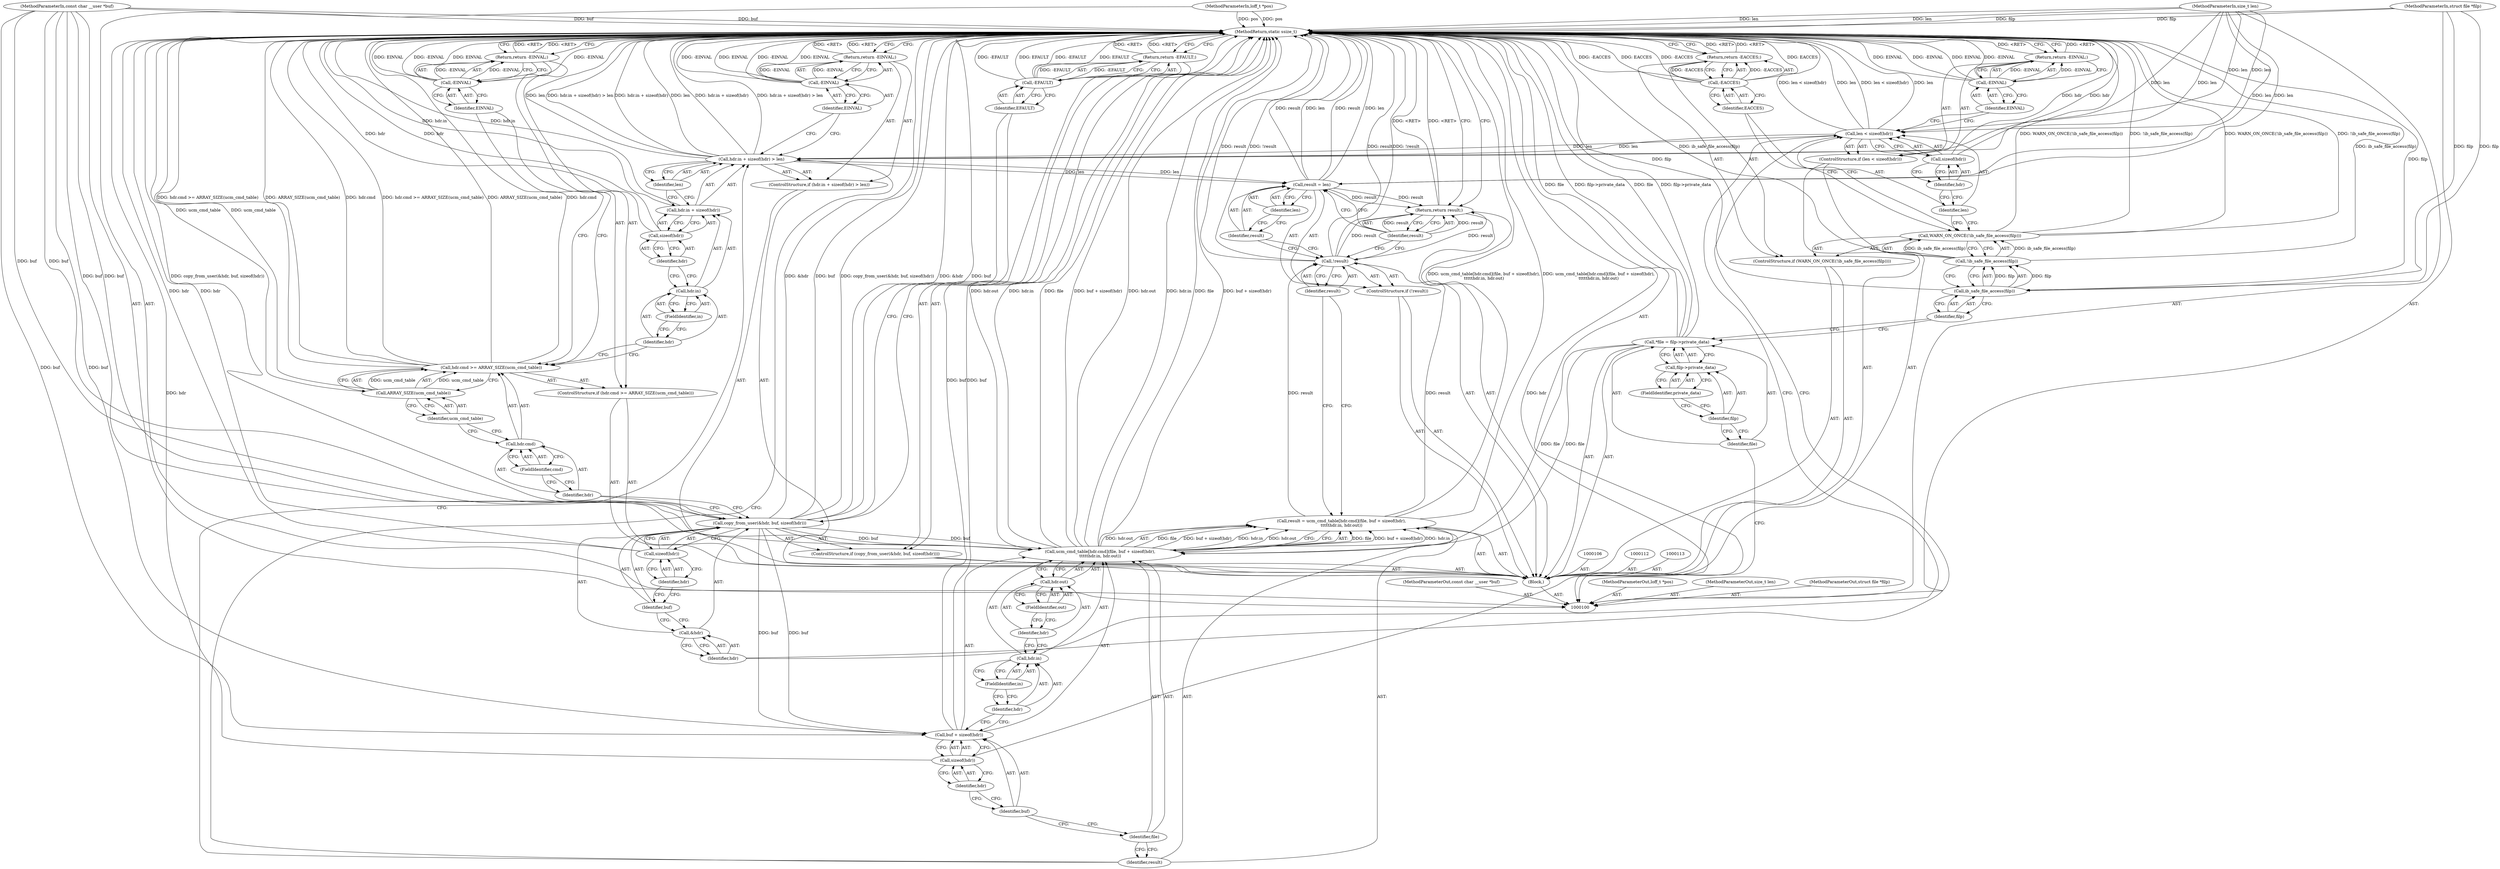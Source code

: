 digraph "0_linux_e6bd18f57aad1a2d1ef40e646d03ed0f2515c9e3" {
"1000184" [label="(MethodReturn,static ssize_t)"];
"1000101" [label="(MethodParameterIn,struct file *filp)"];
"1000272" [label="(MethodParameterOut,struct file *filp)"];
"1000102" [label="(MethodParameterIn,const char __user *buf)"];
"1000273" [label="(MethodParameterOut,const char __user *buf)"];
"1000125" [label="(Call,sizeof(hdr))"];
"1000126" [label="(Identifier,hdr)"];
"1000122" [label="(ControlStructure,if (len < sizeof(hdr)))"];
"1000123" [label="(Call,len < sizeof(hdr))"];
"1000124" [label="(Identifier,len)"];
"1000128" [label="(Call,-EINVAL)"];
"1000129" [label="(Identifier,EINVAL)"];
"1000127" [label="(Return,return -EINVAL;)"];
"1000130" [label="(ControlStructure,if (copy_from_user(&hdr, buf, sizeof(hdr))))"];
"1000132" [label="(Call,&hdr)"];
"1000133" [label="(Identifier,hdr)"];
"1000134" [label="(Identifier,buf)"];
"1000135" [label="(Call,sizeof(hdr))"];
"1000136" [label="(Identifier,hdr)"];
"1000131" [label="(Call,copy_from_user(&hdr, buf, sizeof(hdr)))"];
"1000139" [label="(Identifier,EFAULT)"];
"1000137" [label="(Return,return -EFAULT;)"];
"1000138" [label="(Call,-EFAULT)"];
"1000140" [label="(ControlStructure,if (hdr.cmd >= ARRAY_SIZE(ucm_cmd_table)))"];
"1000145" [label="(Call,ARRAY_SIZE(ucm_cmd_table))"];
"1000146" [label="(Identifier,ucm_cmd_table)"];
"1000141" [label="(Call,hdr.cmd >= ARRAY_SIZE(ucm_cmd_table))"];
"1000142" [label="(Call,hdr.cmd)"];
"1000143" [label="(Identifier,hdr)"];
"1000144" [label="(FieldIdentifier,cmd)"];
"1000149" [label="(Identifier,EINVAL)"];
"1000147" [label="(Return,return -EINVAL;)"];
"1000148" [label="(Call,-EINVAL)"];
"1000104" [label="(MethodParameterIn,loff_t *pos)"];
"1000275" [label="(MethodParameterOut,loff_t *pos)"];
"1000103" [label="(MethodParameterIn,size_t len)"];
"1000274" [label="(MethodParameterOut,size_t len)"];
"1000150" [label="(ControlStructure,if (hdr.in + sizeof(hdr) > len))"];
"1000156" [label="(Call,sizeof(hdr))"];
"1000157" [label="(Identifier,hdr)"];
"1000158" [label="(Identifier,len)"];
"1000151" [label="(Call,hdr.in + sizeof(hdr) > len)"];
"1000152" [label="(Call,hdr.in + sizeof(hdr))"];
"1000153" [label="(Call,hdr.in)"];
"1000154" [label="(Identifier,hdr)"];
"1000155" [label="(FieldIdentifier,in)"];
"1000161" [label="(Identifier,EINVAL)"];
"1000159" [label="(Return,return -EINVAL;)"];
"1000160" [label="(Call,-EINVAL)"];
"1000162" [label="(Call,result = ucm_cmd_table[hdr.cmd](file, buf + sizeof(hdr),\n\t\t\t\t\thdr.in, hdr.out))"];
"1000163" [label="(Identifier,result)"];
"1000164" [label="(Call,ucm_cmd_table[hdr.cmd](file, buf + sizeof(hdr),\n\t\t\t\t\thdr.in, hdr.out))"];
"1000165" [label="(Identifier,file)"];
"1000166" [label="(Call,buf + sizeof(hdr))"];
"1000167" [label="(Identifier,buf)"];
"1000168" [label="(Call,sizeof(hdr))"];
"1000169" [label="(Identifier,hdr)"];
"1000173" [label="(Call,hdr.out)"];
"1000174" [label="(Identifier,hdr)"];
"1000175" [label="(FieldIdentifier,out)"];
"1000170" [label="(Call,hdr.in)"];
"1000171" [label="(Identifier,hdr)"];
"1000172" [label="(FieldIdentifier,in)"];
"1000176" [label="(ControlStructure,if (!result))"];
"1000177" [label="(Call,!result)"];
"1000178" [label="(Identifier,result)"];
"1000181" [label="(Identifier,len)"];
"1000179" [label="(Call,result = len)"];
"1000180" [label="(Identifier,result)"];
"1000182" [label="(Return,return result;)"];
"1000183" [label="(Identifier,result)"];
"1000105" [label="(Block,)"];
"1000107" [label="(Call,*file = filp->private_data)"];
"1000108" [label="(Identifier,file)"];
"1000109" [label="(Call,filp->private_data)"];
"1000110" [label="(Identifier,filp)"];
"1000111" [label="(FieldIdentifier,private_data)"];
"1000114" [label="(ControlStructure,if (WARN_ON_ONCE(!ib_safe_file_access(filp))))"];
"1000116" [label="(Call,!ib_safe_file_access(filp))"];
"1000117" [label="(Call,ib_safe_file_access(filp))"];
"1000118" [label="(Identifier,filp)"];
"1000115" [label="(Call,WARN_ON_ONCE(!ib_safe_file_access(filp)))"];
"1000121" [label="(Identifier,EACCES)"];
"1000119" [label="(Return,return -EACCES;)"];
"1000120" [label="(Call,-EACCES)"];
"1000184" -> "1000100"  [label="AST: "];
"1000184" -> "1000119"  [label="CFG: "];
"1000184" -> "1000127"  [label="CFG: "];
"1000184" -> "1000137"  [label="CFG: "];
"1000184" -> "1000147"  [label="CFG: "];
"1000184" -> "1000159"  [label="CFG: "];
"1000184" -> "1000182"  [label="CFG: "];
"1000127" -> "1000184"  [label="DDG: <RET>"];
"1000147" -> "1000184"  [label="DDG: <RET>"];
"1000141" -> "1000184"  [label="DDG: hdr.cmd"];
"1000141" -> "1000184"  [label="DDG: hdr.cmd >= ARRAY_SIZE(ucm_cmd_table)"];
"1000141" -> "1000184"  [label="DDG: ARRAY_SIZE(ucm_cmd_table)"];
"1000107" -> "1000184"  [label="DDG: file"];
"1000107" -> "1000184"  [label="DDG: filp->private_data"];
"1000168" -> "1000184"  [label="DDG: hdr"];
"1000156" -> "1000184"  [label="DDG: hdr"];
"1000160" -> "1000184"  [label="DDG: -EINVAL"];
"1000160" -> "1000184"  [label="DDG: EINVAL"];
"1000179" -> "1000184"  [label="DDG: len"];
"1000179" -> "1000184"  [label="DDG: result"];
"1000152" -> "1000184"  [label="DDG: hdr.in"];
"1000117" -> "1000184"  [label="DDG: filp"];
"1000102" -> "1000184"  [label="DDG: buf"];
"1000177" -> "1000184"  [label="DDG: result"];
"1000177" -> "1000184"  [label="DDG: !result"];
"1000116" -> "1000184"  [label="DDG: ib_safe_file_access(filp)"];
"1000162" -> "1000184"  [label="DDG: ucm_cmd_table[hdr.cmd](file, buf + sizeof(hdr),\n\t\t\t\t\thdr.in, hdr.out)"];
"1000125" -> "1000184"  [label="DDG: hdr"];
"1000151" -> "1000184"  [label="DDG: hdr.in + sizeof(hdr) > len"];
"1000151" -> "1000184"  [label="DDG: hdr.in + sizeof(hdr)"];
"1000151" -> "1000184"  [label="DDG: len"];
"1000104" -> "1000184"  [label="DDG: pos"];
"1000123" -> "1000184"  [label="DDG: len < sizeof(hdr)"];
"1000123" -> "1000184"  [label="DDG: len"];
"1000131" -> "1000184"  [label="DDG: &hdr"];
"1000131" -> "1000184"  [label="DDG: buf"];
"1000131" -> "1000184"  [label="DDG: copy_from_user(&hdr, buf, sizeof(hdr))"];
"1000138" -> "1000184"  [label="DDG: EFAULT"];
"1000138" -> "1000184"  [label="DDG: -EFAULT"];
"1000164" -> "1000184"  [label="DDG: buf + sizeof(hdr)"];
"1000164" -> "1000184"  [label="DDG: hdr.out"];
"1000164" -> "1000184"  [label="DDG: hdr.in"];
"1000164" -> "1000184"  [label="DDG: file"];
"1000128" -> "1000184"  [label="DDG: EINVAL"];
"1000128" -> "1000184"  [label="DDG: -EINVAL"];
"1000166" -> "1000184"  [label="DDG: buf"];
"1000103" -> "1000184"  [label="DDG: len"];
"1000115" -> "1000184"  [label="DDG: WARN_ON_ONCE(!ib_safe_file_access(filp))"];
"1000115" -> "1000184"  [label="DDG: !ib_safe_file_access(filp)"];
"1000120" -> "1000184"  [label="DDG: EACCES"];
"1000120" -> "1000184"  [label="DDG: -EACCES"];
"1000148" -> "1000184"  [label="DDG: EINVAL"];
"1000148" -> "1000184"  [label="DDG: -EINVAL"];
"1000101" -> "1000184"  [label="DDG: filp"];
"1000135" -> "1000184"  [label="DDG: hdr"];
"1000145" -> "1000184"  [label="DDG: ucm_cmd_table"];
"1000119" -> "1000184"  [label="DDG: <RET>"];
"1000137" -> "1000184"  [label="DDG: <RET>"];
"1000159" -> "1000184"  [label="DDG: <RET>"];
"1000182" -> "1000184"  [label="DDG: <RET>"];
"1000101" -> "1000100"  [label="AST: "];
"1000101" -> "1000184"  [label="DDG: filp"];
"1000101" -> "1000117"  [label="DDG: filp"];
"1000272" -> "1000100"  [label="AST: "];
"1000102" -> "1000100"  [label="AST: "];
"1000102" -> "1000184"  [label="DDG: buf"];
"1000102" -> "1000131"  [label="DDG: buf"];
"1000102" -> "1000164"  [label="DDG: buf"];
"1000102" -> "1000166"  [label="DDG: buf"];
"1000273" -> "1000100"  [label="AST: "];
"1000125" -> "1000123"  [label="AST: "];
"1000125" -> "1000126"  [label="CFG: "];
"1000126" -> "1000125"  [label="AST: "];
"1000123" -> "1000125"  [label="CFG: "];
"1000125" -> "1000184"  [label="DDG: hdr"];
"1000126" -> "1000125"  [label="AST: "];
"1000126" -> "1000124"  [label="CFG: "];
"1000125" -> "1000126"  [label="CFG: "];
"1000122" -> "1000105"  [label="AST: "];
"1000123" -> "1000122"  [label="AST: "];
"1000127" -> "1000122"  [label="AST: "];
"1000123" -> "1000122"  [label="AST: "];
"1000123" -> "1000125"  [label="CFG: "];
"1000124" -> "1000123"  [label="AST: "];
"1000125" -> "1000123"  [label="AST: "];
"1000129" -> "1000123"  [label="CFG: "];
"1000133" -> "1000123"  [label="CFG: "];
"1000123" -> "1000184"  [label="DDG: len < sizeof(hdr)"];
"1000123" -> "1000184"  [label="DDG: len"];
"1000103" -> "1000123"  [label="DDG: len"];
"1000123" -> "1000151"  [label="DDG: len"];
"1000124" -> "1000123"  [label="AST: "];
"1000124" -> "1000115"  [label="CFG: "];
"1000126" -> "1000124"  [label="CFG: "];
"1000128" -> "1000127"  [label="AST: "];
"1000128" -> "1000129"  [label="CFG: "];
"1000129" -> "1000128"  [label="AST: "];
"1000127" -> "1000128"  [label="CFG: "];
"1000128" -> "1000184"  [label="DDG: EINVAL"];
"1000128" -> "1000184"  [label="DDG: -EINVAL"];
"1000128" -> "1000127"  [label="DDG: -EINVAL"];
"1000129" -> "1000128"  [label="AST: "];
"1000129" -> "1000123"  [label="CFG: "];
"1000128" -> "1000129"  [label="CFG: "];
"1000127" -> "1000122"  [label="AST: "];
"1000127" -> "1000128"  [label="CFG: "];
"1000128" -> "1000127"  [label="AST: "];
"1000184" -> "1000127"  [label="CFG: "];
"1000127" -> "1000184"  [label="DDG: <RET>"];
"1000128" -> "1000127"  [label="DDG: -EINVAL"];
"1000130" -> "1000105"  [label="AST: "];
"1000131" -> "1000130"  [label="AST: "];
"1000137" -> "1000130"  [label="AST: "];
"1000132" -> "1000131"  [label="AST: "];
"1000132" -> "1000133"  [label="CFG: "];
"1000133" -> "1000132"  [label="AST: "];
"1000134" -> "1000132"  [label="CFG: "];
"1000133" -> "1000132"  [label="AST: "];
"1000133" -> "1000123"  [label="CFG: "];
"1000132" -> "1000133"  [label="CFG: "];
"1000134" -> "1000131"  [label="AST: "];
"1000134" -> "1000132"  [label="CFG: "];
"1000136" -> "1000134"  [label="CFG: "];
"1000135" -> "1000131"  [label="AST: "];
"1000135" -> "1000136"  [label="CFG: "];
"1000136" -> "1000135"  [label="AST: "];
"1000131" -> "1000135"  [label="CFG: "];
"1000135" -> "1000184"  [label="DDG: hdr"];
"1000136" -> "1000135"  [label="AST: "];
"1000136" -> "1000134"  [label="CFG: "];
"1000135" -> "1000136"  [label="CFG: "];
"1000131" -> "1000130"  [label="AST: "];
"1000131" -> "1000135"  [label="CFG: "];
"1000132" -> "1000131"  [label="AST: "];
"1000134" -> "1000131"  [label="AST: "];
"1000135" -> "1000131"  [label="AST: "];
"1000139" -> "1000131"  [label="CFG: "];
"1000143" -> "1000131"  [label="CFG: "];
"1000131" -> "1000184"  [label="DDG: &hdr"];
"1000131" -> "1000184"  [label="DDG: buf"];
"1000131" -> "1000184"  [label="DDG: copy_from_user(&hdr, buf, sizeof(hdr))"];
"1000102" -> "1000131"  [label="DDG: buf"];
"1000131" -> "1000164"  [label="DDG: buf"];
"1000131" -> "1000166"  [label="DDG: buf"];
"1000139" -> "1000138"  [label="AST: "];
"1000139" -> "1000131"  [label="CFG: "];
"1000138" -> "1000139"  [label="CFG: "];
"1000137" -> "1000130"  [label="AST: "];
"1000137" -> "1000138"  [label="CFG: "];
"1000138" -> "1000137"  [label="AST: "];
"1000184" -> "1000137"  [label="CFG: "];
"1000137" -> "1000184"  [label="DDG: <RET>"];
"1000138" -> "1000137"  [label="DDG: -EFAULT"];
"1000138" -> "1000137"  [label="AST: "];
"1000138" -> "1000139"  [label="CFG: "];
"1000139" -> "1000138"  [label="AST: "];
"1000137" -> "1000138"  [label="CFG: "];
"1000138" -> "1000184"  [label="DDG: EFAULT"];
"1000138" -> "1000184"  [label="DDG: -EFAULT"];
"1000138" -> "1000137"  [label="DDG: -EFAULT"];
"1000140" -> "1000105"  [label="AST: "];
"1000141" -> "1000140"  [label="AST: "];
"1000147" -> "1000140"  [label="AST: "];
"1000145" -> "1000141"  [label="AST: "];
"1000145" -> "1000146"  [label="CFG: "];
"1000146" -> "1000145"  [label="AST: "];
"1000141" -> "1000145"  [label="CFG: "];
"1000145" -> "1000184"  [label="DDG: ucm_cmd_table"];
"1000145" -> "1000141"  [label="DDG: ucm_cmd_table"];
"1000146" -> "1000145"  [label="AST: "];
"1000146" -> "1000142"  [label="CFG: "];
"1000145" -> "1000146"  [label="CFG: "];
"1000141" -> "1000140"  [label="AST: "];
"1000141" -> "1000145"  [label="CFG: "];
"1000142" -> "1000141"  [label="AST: "];
"1000145" -> "1000141"  [label="AST: "];
"1000149" -> "1000141"  [label="CFG: "];
"1000154" -> "1000141"  [label="CFG: "];
"1000141" -> "1000184"  [label="DDG: hdr.cmd"];
"1000141" -> "1000184"  [label="DDG: hdr.cmd >= ARRAY_SIZE(ucm_cmd_table)"];
"1000141" -> "1000184"  [label="DDG: ARRAY_SIZE(ucm_cmd_table)"];
"1000145" -> "1000141"  [label="DDG: ucm_cmd_table"];
"1000142" -> "1000141"  [label="AST: "];
"1000142" -> "1000144"  [label="CFG: "];
"1000143" -> "1000142"  [label="AST: "];
"1000144" -> "1000142"  [label="AST: "];
"1000146" -> "1000142"  [label="CFG: "];
"1000143" -> "1000142"  [label="AST: "];
"1000143" -> "1000131"  [label="CFG: "];
"1000144" -> "1000143"  [label="CFG: "];
"1000144" -> "1000142"  [label="AST: "];
"1000144" -> "1000143"  [label="CFG: "];
"1000142" -> "1000144"  [label="CFG: "];
"1000149" -> "1000148"  [label="AST: "];
"1000149" -> "1000141"  [label="CFG: "];
"1000148" -> "1000149"  [label="CFG: "];
"1000147" -> "1000140"  [label="AST: "];
"1000147" -> "1000148"  [label="CFG: "];
"1000148" -> "1000147"  [label="AST: "];
"1000184" -> "1000147"  [label="CFG: "];
"1000147" -> "1000184"  [label="DDG: <RET>"];
"1000148" -> "1000147"  [label="DDG: -EINVAL"];
"1000148" -> "1000147"  [label="AST: "];
"1000148" -> "1000149"  [label="CFG: "];
"1000149" -> "1000148"  [label="AST: "];
"1000147" -> "1000148"  [label="CFG: "];
"1000148" -> "1000184"  [label="DDG: EINVAL"];
"1000148" -> "1000184"  [label="DDG: -EINVAL"];
"1000148" -> "1000147"  [label="DDG: -EINVAL"];
"1000104" -> "1000100"  [label="AST: "];
"1000104" -> "1000184"  [label="DDG: pos"];
"1000275" -> "1000100"  [label="AST: "];
"1000103" -> "1000100"  [label="AST: "];
"1000103" -> "1000184"  [label="DDG: len"];
"1000103" -> "1000123"  [label="DDG: len"];
"1000103" -> "1000151"  [label="DDG: len"];
"1000103" -> "1000179"  [label="DDG: len"];
"1000274" -> "1000100"  [label="AST: "];
"1000150" -> "1000105"  [label="AST: "];
"1000151" -> "1000150"  [label="AST: "];
"1000159" -> "1000150"  [label="AST: "];
"1000156" -> "1000152"  [label="AST: "];
"1000156" -> "1000157"  [label="CFG: "];
"1000157" -> "1000156"  [label="AST: "];
"1000152" -> "1000156"  [label="CFG: "];
"1000156" -> "1000184"  [label="DDG: hdr"];
"1000157" -> "1000156"  [label="AST: "];
"1000157" -> "1000153"  [label="CFG: "];
"1000156" -> "1000157"  [label="CFG: "];
"1000158" -> "1000151"  [label="AST: "];
"1000158" -> "1000152"  [label="CFG: "];
"1000151" -> "1000158"  [label="CFG: "];
"1000151" -> "1000150"  [label="AST: "];
"1000151" -> "1000158"  [label="CFG: "];
"1000152" -> "1000151"  [label="AST: "];
"1000158" -> "1000151"  [label="AST: "];
"1000161" -> "1000151"  [label="CFG: "];
"1000163" -> "1000151"  [label="CFG: "];
"1000151" -> "1000184"  [label="DDG: hdr.in + sizeof(hdr) > len"];
"1000151" -> "1000184"  [label="DDG: hdr.in + sizeof(hdr)"];
"1000151" -> "1000184"  [label="DDG: len"];
"1000123" -> "1000151"  [label="DDG: len"];
"1000103" -> "1000151"  [label="DDG: len"];
"1000151" -> "1000179"  [label="DDG: len"];
"1000152" -> "1000151"  [label="AST: "];
"1000152" -> "1000156"  [label="CFG: "];
"1000153" -> "1000152"  [label="AST: "];
"1000156" -> "1000152"  [label="AST: "];
"1000158" -> "1000152"  [label="CFG: "];
"1000152" -> "1000184"  [label="DDG: hdr.in"];
"1000153" -> "1000152"  [label="AST: "];
"1000153" -> "1000155"  [label="CFG: "];
"1000154" -> "1000153"  [label="AST: "];
"1000155" -> "1000153"  [label="AST: "];
"1000157" -> "1000153"  [label="CFG: "];
"1000154" -> "1000153"  [label="AST: "];
"1000154" -> "1000141"  [label="CFG: "];
"1000155" -> "1000154"  [label="CFG: "];
"1000155" -> "1000153"  [label="AST: "];
"1000155" -> "1000154"  [label="CFG: "];
"1000153" -> "1000155"  [label="CFG: "];
"1000161" -> "1000160"  [label="AST: "];
"1000161" -> "1000151"  [label="CFG: "];
"1000160" -> "1000161"  [label="CFG: "];
"1000159" -> "1000150"  [label="AST: "];
"1000159" -> "1000160"  [label="CFG: "];
"1000160" -> "1000159"  [label="AST: "];
"1000184" -> "1000159"  [label="CFG: "];
"1000159" -> "1000184"  [label="DDG: <RET>"];
"1000160" -> "1000159"  [label="DDG: -EINVAL"];
"1000160" -> "1000159"  [label="AST: "];
"1000160" -> "1000161"  [label="CFG: "];
"1000161" -> "1000160"  [label="AST: "];
"1000159" -> "1000160"  [label="CFG: "];
"1000160" -> "1000184"  [label="DDG: -EINVAL"];
"1000160" -> "1000184"  [label="DDG: EINVAL"];
"1000160" -> "1000159"  [label="DDG: -EINVAL"];
"1000162" -> "1000105"  [label="AST: "];
"1000162" -> "1000164"  [label="CFG: "];
"1000163" -> "1000162"  [label="AST: "];
"1000164" -> "1000162"  [label="AST: "];
"1000178" -> "1000162"  [label="CFG: "];
"1000162" -> "1000184"  [label="DDG: ucm_cmd_table[hdr.cmd](file, buf + sizeof(hdr),\n\t\t\t\t\thdr.in, hdr.out)"];
"1000164" -> "1000162"  [label="DDG: file"];
"1000164" -> "1000162"  [label="DDG: buf + sizeof(hdr)"];
"1000164" -> "1000162"  [label="DDG: hdr.in"];
"1000164" -> "1000162"  [label="DDG: hdr.out"];
"1000162" -> "1000177"  [label="DDG: result"];
"1000163" -> "1000162"  [label="AST: "];
"1000163" -> "1000151"  [label="CFG: "];
"1000165" -> "1000163"  [label="CFG: "];
"1000164" -> "1000162"  [label="AST: "];
"1000164" -> "1000173"  [label="CFG: "];
"1000165" -> "1000164"  [label="AST: "];
"1000166" -> "1000164"  [label="AST: "];
"1000170" -> "1000164"  [label="AST: "];
"1000173" -> "1000164"  [label="AST: "];
"1000162" -> "1000164"  [label="CFG: "];
"1000164" -> "1000184"  [label="DDG: buf + sizeof(hdr)"];
"1000164" -> "1000184"  [label="DDG: hdr.out"];
"1000164" -> "1000184"  [label="DDG: hdr.in"];
"1000164" -> "1000184"  [label="DDG: file"];
"1000164" -> "1000162"  [label="DDG: file"];
"1000164" -> "1000162"  [label="DDG: buf + sizeof(hdr)"];
"1000164" -> "1000162"  [label="DDG: hdr.in"];
"1000164" -> "1000162"  [label="DDG: hdr.out"];
"1000107" -> "1000164"  [label="DDG: file"];
"1000131" -> "1000164"  [label="DDG: buf"];
"1000102" -> "1000164"  [label="DDG: buf"];
"1000165" -> "1000164"  [label="AST: "];
"1000165" -> "1000163"  [label="CFG: "];
"1000167" -> "1000165"  [label="CFG: "];
"1000166" -> "1000164"  [label="AST: "];
"1000166" -> "1000168"  [label="CFG: "];
"1000167" -> "1000166"  [label="AST: "];
"1000168" -> "1000166"  [label="AST: "];
"1000171" -> "1000166"  [label="CFG: "];
"1000166" -> "1000184"  [label="DDG: buf"];
"1000131" -> "1000166"  [label="DDG: buf"];
"1000102" -> "1000166"  [label="DDG: buf"];
"1000167" -> "1000166"  [label="AST: "];
"1000167" -> "1000165"  [label="CFG: "];
"1000169" -> "1000167"  [label="CFG: "];
"1000168" -> "1000166"  [label="AST: "];
"1000168" -> "1000169"  [label="CFG: "];
"1000169" -> "1000168"  [label="AST: "];
"1000166" -> "1000168"  [label="CFG: "];
"1000168" -> "1000184"  [label="DDG: hdr"];
"1000169" -> "1000168"  [label="AST: "];
"1000169" -> "1000167"  [label="CFG: "];
"1000168" -> "1000169"  [label="CFG: "];
"1000173" -> "1000164"  [label="AST: "];
"1000173" -> "1000175"  [label="CFG: "];
"1000174" -> "1000173"  [label="AST: "];
"1000175" -> "1000173"  [label="AST: "];
"1000164" -> "1000173"  [label="CFG: "];
"1000174" -> "1000173"  [label="AST: "];
"1000174" -> "1000170"  [label="CFG: "];
"1000175" -> "1000174"  [label="CFG: "];
"1000175" -> "1000173"  [label="AST: "];
"1000175" -> "1000174"  [label="CFG: "];
"1000173" -> "1000175"  [label="CFG: "];
"1000170" -> "1000164"  [label="AST: "];
"1000170" -> "1000172"  [label="CFG: "];
"1000171" -> "1000170"  [label="AST: "];
"1000172" -> "1000170"  [label="AST: "];
"1000174" -> "1000170"  [label="CFG: "];
"1000171" -> "1000170"  [label="AST: "];
"1000171" -> "1000166"  [label="CFG: "];
"1000172" -> "1000171"  [label="CFG: "];
"1000172" -> "1000170"  [label="AST: "];
"1000172" -> "1000171"  [label="CFG: "];
"1000170" -> "1000172"  [label="CFG: "];
"1000176" -> "1000105"  [label="AST: "];
"1000177" -> "1000176"  [label="AST: "];
"1000179" -> "1000176"  [label="AST: "];
"1000177" -> "1000176"  [label="AST: "];
"1000177" -> "1000178"  [label="CFG: "];
"1000178" -> "1000177"  [label="AST: "];
"1000180" -> "1000177"  [label="CFG: "];
"1000183" -> "1000177"  [label="CFG: "];
"1000177" -> "1000184"  [label="DDG: result"];
"1000177" -> "1000184"  [label="DDG: !result"];
"1000162" -> "1000177"  [label="DDG: result"];
"1000177" -> "1000182"  [label="DDG: result"];
"1000178" -> "1000177"  [label="AST: "];
"1000178" -> "1000162"  [label="CFG: "];
"1000177" -> "1000178"  [label="CFG: "];
"1000181" -> "1000179"  [label="AST: "];
"1000181" -> "1000180"  [label="CFG: "];
"1000179" -> "1000181"  [label="CFG: "];
"1000179" -> "1000176"  [label="AST: "];
"1000179" -> "1000181"  [label="CFG: "];
"1000180" -> "1000179"  [label="AST: "];
"1000181" -> "1000179"  [label="AST: "];
"1000183" -> "1000179"  [label="CFG: "];
"1000179" -> "1000184"  [label="DDG: len"];
"1000179" -> "1000184"  [label="DDG: result"];
"1000151" -> "1000179"  [label="DDG: len"];
"1000103" -> "1000179"  [label="DDG: len"];
"1000179" -> "1000182"  [label="DDG: result"];
"1000180" -> "1000179"  [label="AST: "];
"1000180" -> "1000177"  [label="CFG: "];
"1000181" -> "1000180"  [label="CFG: "];
"1000182" -> "1000105"  [label="AST: "];
"1000182" -> "1000183"  [label="CFG: "];
"1000183" -> "1000182"  [label="AST: "];
"1000184" -> "1000182"  [label="CFG: "];
"1000182" -> "1000184"  [label="DDG: <RET>"];
"1000183" -> "1000182"  [label="DDG: result"];
"1000177" -> "1000182"  [label="DDG: result"];
"1000179" -> "1000182"  [label="DDG: result"];
"1000183" -> "1000182"  [label="AST: "];
"1000183" -> "1000179"  [label="CFG: "];
"1000183" -> "1000177"  [label="CFG: "];
"1000182" -> "1000183"  [label="CFG: "];
"1000183" -> "1000182"  [label="DDG: result"];
"1000105" -> "1000100"  [label="AST: "];
"1000106" -> "1000105"  [label="AST: "];
"1000107" -> "1000105"  [label="AST: "];
"1000112" -> "1000105"  [label="AST: "];
"1000113" -> "1000105"  [label="AST: "];
"1000114" -> "1000105"  [label="AST: "];
"1000122" -> "1000105"  [label="AST: "];
"1000130" -> "1000105"  [label="AST: "];
"1000140" -> "1000105"  [label="AST: "];
"1000150" -> "1000105"  [label="AST: "];
"1000162" -> "1000105"  [label="AST: "];
"1000176" -> "1000105"  [label="AST: "];
"1000182" -> "1000105"  [label="AST: "];
"1000107" -> "1000105"  [label="AST: "];
"1000107" -> "1000109"  [label="CFG: "];
"1000108" -> "1000107"  [label="AST: "];
"1000109" -> "1000107"  [label="AST: "];
"1000118" -> "1000107"  [label="CFG: "];
"1000107" -> "1000184"  [label="DDG: file"];
"1000107" -> "1000184"  [label="DDG: filp->private_data"];
"1000107" -> "1000164"  [label="DDG: file"];
"1000108" -> "1000107"  [label="AST: "];
"1000108" -> "1000100"  [label="CFG: "];
"1000110" -> "1000108"  [label="CFG: "];
"1000109" -> "1000107"  [label="AST: "];
"1000109" -> "1000111"  [label="CFG: "];
"1000110" -> "1000109"  [label="AST: "];
"1000111" -> "1000109"  [label="AST: "];
"1000107" -> "1000109"  [label="CFG: "];
"1000110" -> "1000109"  [label="AST: "];
"1000110" -> "1000108"  [label="CFG: "];
"1000111" -> "1000110"  [label="CFG: "];
"1000111" -> "1000109"  [label="AST: "];
"1000111" -> "1000110"  [label="CFG: "];
"1000109" -> "1000111"  [label="CFG: "];
"1000114" -> "1000105"  [label="AST: "];
"1000115" -> "1000114"  [label="AST: "];
"1000119" -> "1000114"  [label="AST: "];
"1000116" -> "1000115"  [label="AST: "];
"1000116" -> "1000117"  [label="CFG: "];
"1000117" -> "1000116"  [label="AST: "];
"1000115" -> "1000116"  [label="CFG: "];
"1000116" -> "1000184"  [label="DDG: ib_safe_file_access(filp)"];
"1000116" -> "1000115"  [label="DDG: ib_safe_file_access(filp)"];
"1000117" -> "1000116"  [label="DDG: filp"];
"1000117" -> "1000116"  [label="AST: "];
"1000117" -> "1000118"  [label="CFG: "];
"1000118" -> "1000117"  [label="AST: "];
"1000116" -> "1000117"  [label="CFG: "];
"1000117" -> "1000184"  [label="DDG: filp"];
"1000117" -> "1000116"  [label="DDG: filp"];
"1000101" -> "1000117"  [label="DDG: filp"];
"1000118" -> "1000117"  [label="AST: "];
"1000118" -> "1000107"  [label="CFG: "];
"1000117" -> "1000118"  [label="CFG: "];
"1000115" -> "1000114"  [label="AST: "];
"1000115" -> "1000116"  [label="CFG: "];
"1000116" -> "1000115"  [label="AST: "];
"1000121" -> "1000115"  [label="CFG: "];
"1000124" -> "1000115"  [label="CFG: "];
"1000115" -> "1000184"  [label="DDG: WARN_ON_ONCE(!ib_safe_file_access(filp))"];
"1000115" -> "1000184"  [label="DDG: !ib_safe_file_access(filp)"];
"1000116" -> "1000115"  [label="DDG: ib_safe_file_access(filp)"];
"1000121" -> "1000120"  [label="AST: "];
"1000121" -> "1000115"  [label="CFG: "];
"1000120" -> "1000121"  [label="CFG: "];
"1000119" -> "1000114"  [label="AST: "];
"1000119" -> "1000120"  [label="CFG: "];
"1000120" -> "1000119"  [label="AST: "];
"1000184" -> "1000119"  [label="CFG: "];
"1000119" -> "1000184"  [label="DDG: <RET>"];
"1000120" -> "1000119"  [label="DDG: -EACCES"];
"1000120" -> "1000119"  [label="AST: "];
"1000120" -> "1000121"  [label="CFG: "];
"1000121" -> "1000120"  [label="AST: "];
"1000119" -> "1000120"  [label="CFG: "];
"1000120" -> "1000184"  [label="DDG: EACCES"];
"1000120" -> "1000184"  [label="DDG: -EACCES"];
"1000120" -> "1000119"  [label="DDG: -EACCES"];
}
